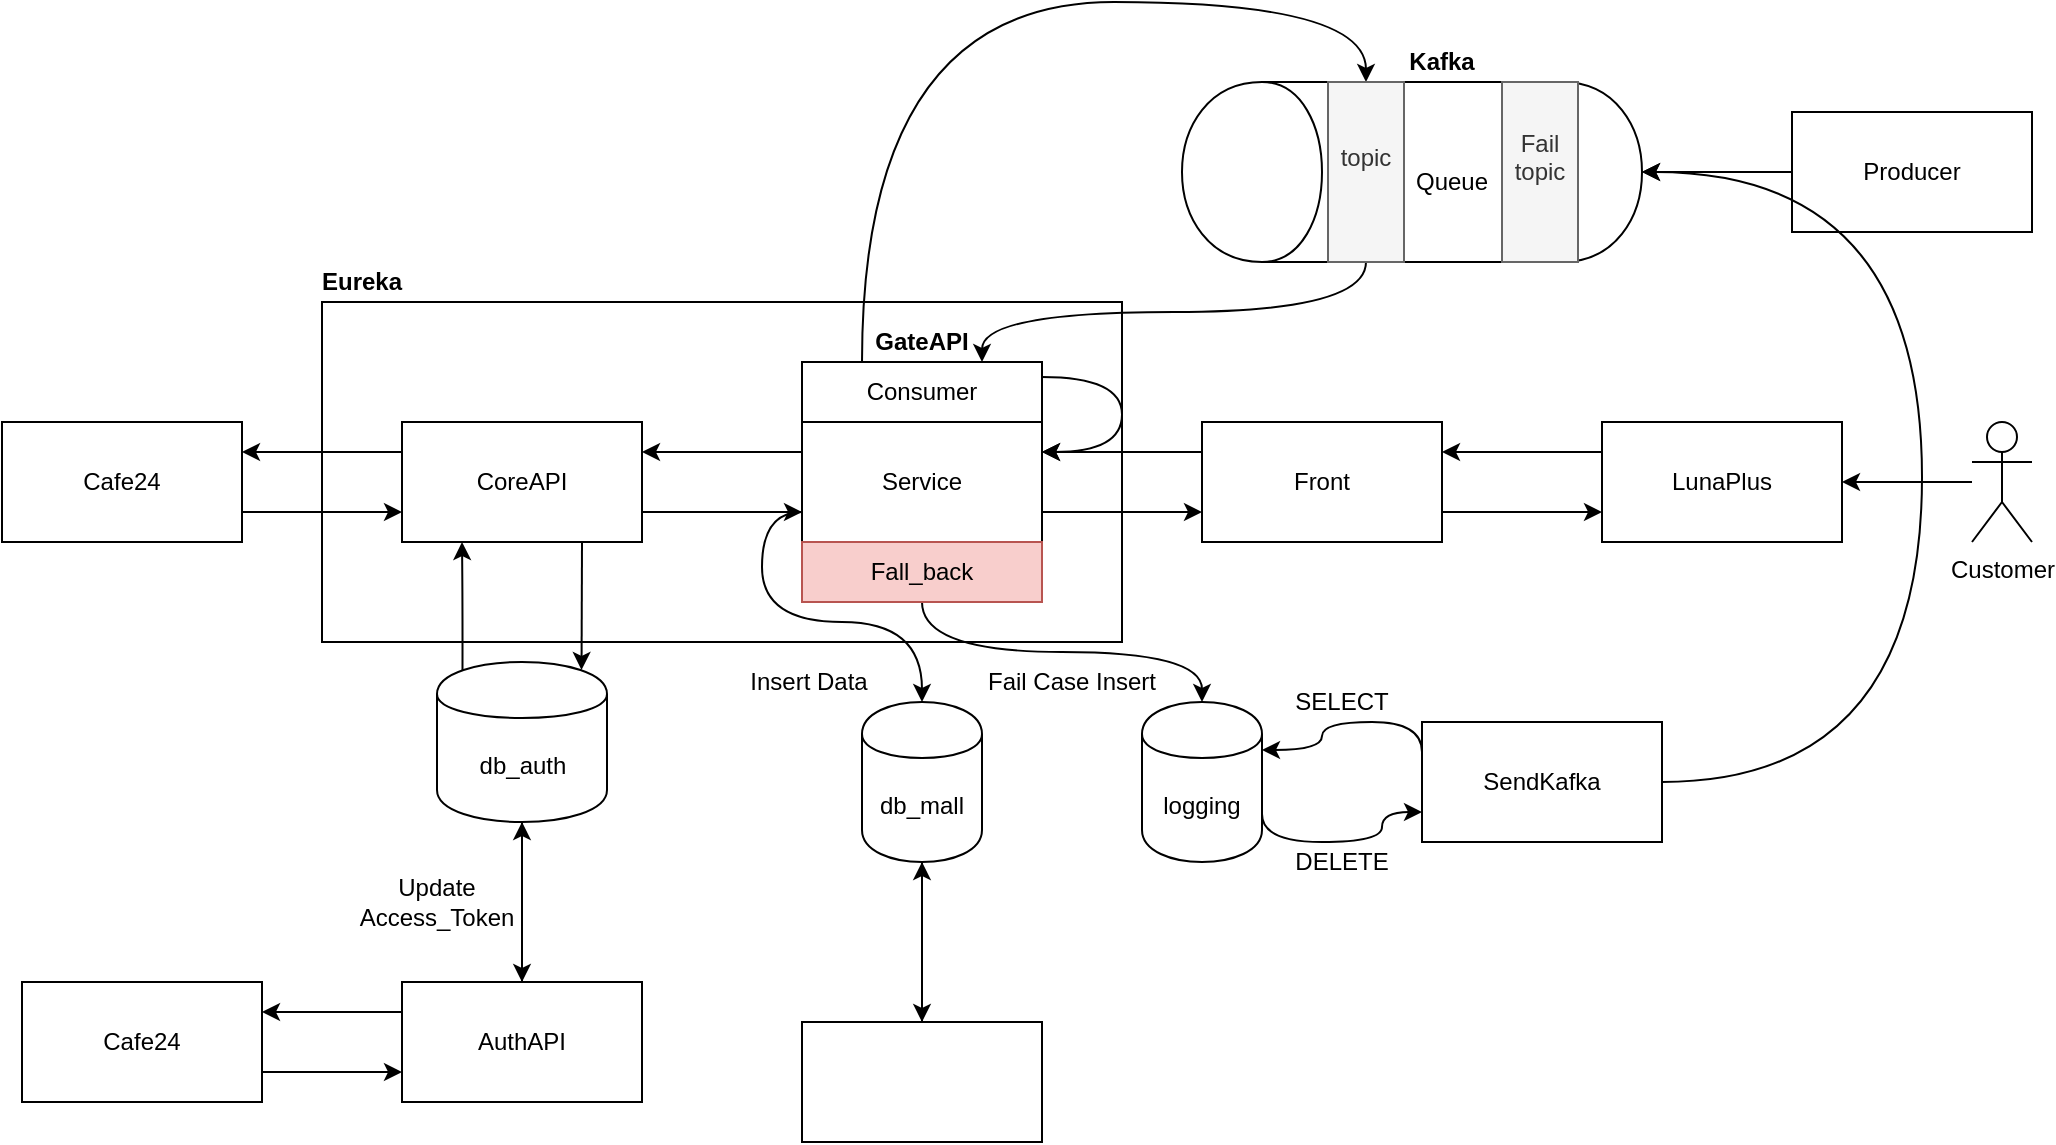<mxfile version="10.6.0" type="github"><diagram id="42ICKAVhLFUYCFlgOfqd" name="Page-1"><mxGraphModel dx="1394" dy="1933" grid="1" gridSize="10" guides="1" tooltips="1" connect="1" arrows="1" fold="1" page="1" pageScale="1" pageWidth="827" pageHeight="1169" math="0" shadow="0"><root><mxCell id="0"/><mxCell id="1" parent="0"/><mxCell id="VjElKDRY21HF93xGervd-64" value="" style="rounded=0;whiteSpace=wrap;html=1;" vertex="1" parent="1"><mxGeometry x="490" y="130" width="400" height="170" as="geometry"/></mxCell><mxCell id="yxk5ylUg4WmJQZPumc39-30" value="" style="shape=cylinder;whiteSpace=wrap;html=1;boundedLbl=1;backgroundOutline=1;rotation=-90;" parent="1" vertex="1"><mxGeometry x="990" y="-50" width="90" height="230" as="geometry"/></mxCell><mxCell id="yxk5ylUg4WmJQZPumc39-11" style="edgeStyle=orthogonalEdgeStyle;rounded=0;orthogonalLoop=1;jettySize=auto;html=1;exitX=1;exitY=0.75;exitDx=0;exitDy=0;entryX=0;entryY=0.75;entryDx=0;entryDy=0;" parent="1" source="yxk5ylUg4WmJQZPumc39-1" target="yxk5ylUg4WmJQZPumc39-2" edge="1"><mxGeometry relative="1" as="geometry"/></mxCell><mxCell id="yxk5ylUg4WmJQZPumc39-1" value="Cafe24" style="rounded=0;whiteSpace=wrap;html=1;" parent="1" vertex="1"><mxGeometry x="330" y="190" width="120" height="60" as="geometry"/></mxCell><mxCell id="VjElKDRY21HF93xGervd-14" value="" style="edgeStyle=orthogonalEdgeStyle;curved=1;rounded=0;orthogonalLoop=1;jettySize=auto;html=1;" edge="1" parent="1" source="VjElKDRY21HF93xGervd-12" target="yxk5ylUg4WmJQZPumc39-22"><mxGeometry relative="1" as="geometry"/></mxCell><mxCell id="VjElKDRY21HF93xGervd-17" style="edgeStyle=orthogonalEdgeStyle;curved=1;rounded=0;orthogonalLoop=1;jettySize=auto;html=1;exitX=0;exitY=0.25;exitDx=0;exitDy=0;entryX=1;entryY=0.25;entryDx=0;entryDy=0;" edge="1" parent="1" source="VjElKDRY21HF93xGervd-12" target="VjElKDRY21HF93xGervd-15"><mxGeometry relative="1" as="geometry"/></mxCell><mxCell id="VjElKDRY21HF93xGervd-12" value="AuthAPI" style="rounded=0;whiteSpace=wrap;html=1;" vertex="1" parent="1"><mxGeometry x="530" y="470" width="120" height="60" as="geometry"/></mxCell><mxCell id="VjElKDRY21HF93xGervd-18" style="edgeStyle=orthogonalEdgeStyle;curved=1;rounded=0;orthogonalLoop=1;jettySize=auto;html=1;exitX=1;exitY=0.75;exitDx=0;exitDy=0;entryX=0;entryY=0.75;entryDx=0;entryDy=0;" edge="1" parent="1" source="VjElKDRY21HF93xGervd-15" target="VjElKDRY21HF93xGervd-12"><mxGeometry relative="1" as="geometry"/></mxCell><mxCell id="VjElKDRY21HF93xGervd-15" value="Cafe24" style="rounded=0;whiteSpace=wrap;html=1;" vertex="1" parent="1"><mxGeometry x="340" y="470" width="120" height="60" as="geometry"/></mxCell><mxCell id="yxk5ylUg4WmJQZPumc39-10" style="edgeStyle=orthogonalEdgeStyle;rounded=0;orthogonalLoop=1;jettySize=auto;html=1;exitX=0;exitY=0.25;exitDx=0;exitDy=0;entryX=1;entryY=0.25;entryDx=0;entryDy=0;" parent="1" source="yxk5ylUg4WmJQZPumc39-2" target="yxk5ylUg4WmJQZPumc39-1" edge="1"><mxGeometry relative="1" as="geometry"/></mxCell><mxCell id="VjElKDRY21HF93xGervd-96" style="edgeStyle=orthogonalEdgeStyle;curved=1;rounded=0;orthogonalLoop=1;jettySize=auto;html=1;exitX=1;exitY=0.75;exitDx=0;exitDy=0;entryX=0;entryY=0.75;entryDx=0;entryDy=0;" edge="1" parent="1" source="yxk5ylUg4WmJQZPumc39-2" target="VjElKDRY21HF93xGervd-87"><mxGeometry relative="1" as="geometry"/></mxCell><mxCell id="VjElKDRY21HF93xGervd-119" style="edgeStyle=orthogonalEdgeStyle;curved=1;rounded=0;orthogonalLoop=1;jettySize=auto;html=1;exitX=0.75;exitY=1;exitDx=0;exitDy=0;entryX=0.85;entryY=0.05;entryDx=0;entryDy=0;entryPerimeter=0;" edge="1" parent="1" source="yxk5ylUg4WmJQZPumc39-2" target="yxk5ylUg4WmJQZPumc39-22"><mxGeometry relative="1" as="geometry"/></mxCell><mxCell id="yxk5ylUg4WmJQZPumc39-2" value="CoreAPI" style="rounded=0;whiteSpace=wrap;html=1;" parent="1" vertex="1"><mxGeometry x="530" y="190" width="120" height="60" as="geometry"/></mxCell><mxCell id="VjElKDRY21HF93xGervd-84" style="edgeStyle=orthogonalEdgeStyle;curved=1;rounded=0;orthogonalLoop=1;jettySize=auto;html=1;exitX=1;exitY=0.75;exitDx=0;exitDy=0;entryX=0;entryY=0.75;entryDx=0;entryDy=0;" edge="1" parent="1" source="yxk5ylUg4WmJQZPumc39-6" target="VjElKDRY21HF93xGervd-4"><mxGeometry relative="1" as="geometry"/></mxCell><mxCell id="VjElKDRY21HF93xGervd-93" style="edgeStyle=orthogonalEdgeStyle;curved=1;rounded=0;orthogonalLoop=1;jettySize=auto;html=1;exitX=0;exitY=0.25;exitDx=0;exitDy=0;entryX=1;entryY=0.25;entryDx=0;entryDy=0;" edge="1" parent="1" source="yxk5ylUg4WmJQZPumc39-6" target="VjElKDRY21HF93xGervd-87"><mxGeometry relative="1" as="geometry"/></mxCell><mxCell id="yxk5ylUg4WmJQZPumc39-6" value="Front" style="rounded=0;whiteSpace=wrap;html=1;" parent="1" vertex="1"><mxGeometry x="930" y="190" width="120" height="60" as="geometry"/></mxCell><mxCell id="VjElKDRY21HF93xGervd-94" style="edgeStyle=orthogonalEdgeStyle;curved=1;rounded=0;orthogonalLoop=1;jettySize=auto;html=1;exitX=1;exitY=0.75;exitDx=0;exitDy=0;entryX=0;entryY=0.75;entryDx=0;entryDy=0;" edge="1" parent="1" source="VjElKDRY21HF93xGervd-87" target="yxk5ylUg4WmJQZPumc39-6"><mxGeometry relative="1" as="geometry"/></mxCell><mxCell id="VjElKDRY21HF93xGervd-95" style="edgeStyle=orthogonalEdgeStyle;curved=1;rounded=0;orthogonalLoop=1;jettySize=auto;html=1;exitX=0;exitY=0.25;exitDx=0;exitDy=0;entryX=1;entryY=0.25;entryDx=0;entryDy=0;" edge="1" parent="1" source="VjElKDRY21HF93xGervd-87" target="yxk5ylUg4WmJQZPumc39-2"><mxGeometry relative="1" as="geometry"/></mxCell><mxCell id="VjElKDRY21HF93xGervd-97" style="edgeStyle=orthogonalEdgeStyle;curved=1;rounded=0;orthogonalLoop=1;jettySize=auto;html=1;exitX=0;exitY=0.75;exitDx=0;exitDy=0;entryX=0.5;entryY=0;entryDx=0;entryDy=0;" edge="1" parent="1" source="VjElKDRY21HF93xGervd-87" target="yxk5ylUg4WmJQZPumc39-16"><mxGeometry relative="1" as="geometry"/></mxCell><mxCell id="VjElKDRY21HF93xGervd-87" value="Service" style="rounded=0;whiteSpace=wrap;html=1;" vertex="1" parent="1"><mxGeometry x="730" y="190" width="120" height="60" as="geometry"/></mxCell><mxCell id="VjElKDRY21HF93xGervd-101" style="edgeStyle=orthogonalEdgeStyle;curved=1;rounded=0;orthogonalLoop=1;jettySize=auto;html=1;exitX=0.25;exitY=0;exitDx=0;exitDy=0;entryX=0.5;entryY=0;entryDx=0;entryDy=0;" edge="1" parent="1" source="VjElKDRY21HF93xGervd-89" target="yxk5ylUg4WmJQZPumc39-35"><mxGeometry relative="1" as="geometry"><Array as="points"><mxPoint x="760" y="-20"/><mxPoint x="1012" y="-20"/></Array></mxGeometry></mxCell><mxCell id="VjElKDRY21HF93xGervd-103" style="edgeStyle=orthogonalEdgeStyle;curved=1;rounded=0;orthogonalLoop=1;jettySize=auto;html=1;exitX=1;exitY=0.25;exitDx=0;exitDy=0;entryX=1;entryY=0.25;entryDx=0;entryDy=0;" edge="1" parent="1" source="VjElKDRY21HF93xGervd-89" target="VjElKDRY21HF93xGervd-87"><mxGeometry relative="1" as="geometry"><Array as="points"><mxPoint x="890" y="168"/><mxPoint x="890" y="205"/></Array></mxGeometry></mxCell><mxCell id="VjElKDRY21HF93xGervd-89" value="Consumer" style="rounded=0;whiteSpace=wrap;html=1;" vertex="1" parent="1"><mxGeometry x="730" y="160" width="120" height="30" as="geometry"/></mxCell><mxCell id="VjElKDRY21HF93xGervd-83" style="edgeStyle=orthogonalEdgeStyle;curved=1;rounded=0;orthogonalLoop=1;jettySize=auto;html=1;exitX=0;exitY=0.25;exitDx=0;exitDy=0;entryX=1;entryY=0.25;entryDx=0;entryDy=0;" edge="1" parent="1" source="VjElKDRY21HF93xGervd-4" target="yxk5ylUg4WmJQZPumc39-6"><mxGeometry relative="1" as="geometry"/></mxCell><mxCell id="VjElKDRY21HF93xGervd-4" value="LunaPlus" style="rounded=0;whiteSpace=wrap;html=1;" vertex="1" parent="1"><mxGeometry x="1130" y="190" width="120" height="60" as="geometry"/></mxCell><mxCell id="VjElKDRY21HF93xGervd-55" value="" style="edgeStyle=orthogonalEdgeStyle;curved=1;rounded=0;orthogonalLoop=1;jettySize=auto;html=1;" edge="1" parent="1" source="yxk5ylUg4WmJQZPumc39-16"><mxGeometry relative="1" as="geometry"><mxPoint x="790" y="490" as="targetPoint"/></mxGeometry></mxCell><mxCell id="yxk5ylUg4WmJQZPumc39-16" value="db_mall" style="shape=cylinder;whiteSpace=wrap;html=1;boundedLbl=1;backgroundOutline=1;" parent="1" vertex="1"><mxGeometry x="760" y="330" width="60" height="80" as="geometry"/></mxCell><mxCell id="VjElKDRY21HF93xGervd-27" style="edgeStyle=orthogonalEdgeStyle;curved=1;rounded=0;orthogonalLoop=1;jettySize=auto;html=1;exitX=1;exitY=0.7;exitDx=0;exitDy=0;entryX=0;entryY=0.75;entryDx=0;entryDy=0;" edge="1" parent="1" source="yxk5ylUg4WmJQZPumc39-17" target="VjElKDRY21HF93xGervd-19"><mxGeometry relative="1" as="geometry"><Array as="points"><mxPoint x="960" y="400"/><mxPoint x="1020" y="400"/><mxPoint x="1020" y="385"/></Array></mxGeometry></mxCell><mxCell id="yxk5ylUg4WmJQZPumc39-17" value="logging" style="shape=cylinder;whiteSpace=wrap;html=1;boundedLbl=1;backgroundOutline=1;" parent="1" vertex="1"><mxGeometry x="900" y="330" width="60" height="80" as="geometry"/></mxCell><mxCell id="VjElKDRY21HF93xGervd-115" value="" style="edgeStyle=orthogonalEdgeStyle;curved=1;rounded=0;orthogonalLoop=1;jettySize=auto;html=1;" edge="1" parent="1" source="yxk5ylUg4WmJQZPumc39-22"><mxGeometry relative="1" as="geometry"><mxPoint x="590" y="470" as="targetPoint"/></mxGeometry></mxCell><mxCell id="VjElKDRY21HF93xGervd-120" style="edgeStyle=orthogonalEdgeStyle;curved=1;rounded=0;orthogonalLoop=1;jettySize=auto;html=1;exitX=0.15;exitY=0.05;exitDx=0;exitDy=0;exitPerimeter=0;entryX=0.25;entryY=1;entryDx=0;entryDy=0;" edge="1" parent="1" source="yxk5ylUg4WmJQZPumc39-22" target="yxk5ylUg4WmJQZPumc39-2"><mxGeometry relative="1" as="geometry"/></mxCell><mxCell id="yxk5ylUg4WmJQZPumc39-22" value="db_auth" style="shape=cylinder;whiteSpace=wrap;html=1;boundedLbl=1;backgroundOutline=1;" parent="1" vertex="1"><mxGeometry x="547.5" y="310" width="85" height="80" as="geometry"/></mxCell><mxCell id="VjElKDRY21HF93xGervd-102" style="edgeStyle=orthogonalEdgeStyle;curved=1;rounded=0;orthogonalLoop=1;jettySize=auto;html=1;exitX=0.5;exitY=1;exitDx=0;exitDy=0;entryX=0.75;entryY=0;entryDx=0;entryDy=0;" edge="1" parent="1" source="yxk5ylUg4WmJQZPumc39-35" target="VjElKDRY21HF93xGervd-89"><mxGeometry relative="1" as="geometry"/></mxCell><mxCell id="yxk5ylUg4WmJQZPumc39-35" value="topic&lt;br&gt;&lt;br&gt;" style="rounded=0;whiteSpace=wrap;html=1;fillColor=#f5f5f5;strokeColor=#666666;fontColor=#333333;" parent="1" vertex="1"><mxGeometry x="993" y="20" width="38" height="90" as="geometry"/></mxCell><mxCell id="yxk5ylUg4WmJQZPumc39-47" style="edgeStyle=orthogonalEdgeStyle;curved=1;rounded=0;orthogonalLoop=1;jettySize=auto;html=1;exitX=0;exitY=0.5;exitDx=0;exitDy=0;entryX=0.5;entryY=1;entryDx=0;entryDy=0;" parent="1" source="yxk5ylUg4WmJQZPumc39-44" target="yxk5ylUg4WmJQZPumc39-30" edge="1"><mxGeometry relative="1" as="geometry"/></mxCell><mxCell id="yxk5ylUg4WmJQZPumc39-44" value="Producer&lt;br&gt;" style="rounded=0;whiteSpace=wrap;html=1;" parent="1" vertex="1"><mxGeometry x="1225" y="35" width="120" height="60" as="geometry"/></mxCell><mxCell id="yxk5ylUg4WmJQZPumc39-48" value="Queue" style="text;html=1;strokeColor=none;fillColor=none;align=center;verticalAlign=middle;whiteSpace=wrap;rounded=0;" parent="1" vertex="1"><mxGeometry x="1035" y="60" width="40" height="20" as="geometry"/></mxCell><mxCell id="VjElKDRY21HF93xGervd-38" style="edgeStyle=none;rounded=0;orthogonalLoop=1;jettySize=auto;html=1;entryX=1;entryY=0.5;entryDx=0;entryDy=0;" edge="1" parent="1" source="yxk5ylUg4WmJQZPumc39-55" target="VjElKDRY21HF93xGervd-4"><mxGeometry relative="1" as="geometry"/></mxCell><mxCell id="yxk5ylUg4WmJQZPumc39-55" value="Customer" style="shape=umlActor;verticalLabelPosition=bottom;labelBackgroundColor=#ffffff;verticalAlign=top;html=1;outlineConnect=0;" parent="1" vertex="1"><mxGeometry x="1315" y="190" width="30" height="60" as="geometry"/></mxCell><mxCell id="VjElKDRY21HF93xGervd-22" style="edgeStyle=orthogonalEdgeStyle;curved=1;rounded=0;orthogonalLoop=1;jettySize=auto;html=1;exitX=1;exitY=0.5;exitDx=0;exitDy=0;entryX=0.5;entryY=1;entryDx=0;entryDy=0;" edge="1" parent="1" source="VjElKDRY21HF93xGervd-19" target="yxk5ylUg4WmJQZPumc39-30"><mxGeometry relative="1" as="geometry"><Array as="points"><mxPoint x="1290" y="370"/><mxPoint x="1290" y="65"/></Array></mxGeometry></mxCell><mxCell id="VjElKDRY21HF93xGervd-28" style="edgeStyle=orthogonalEdgeStyle;curved=1;rounded=0;orthogonalLoop=1;jettySize=auto;html=1;exitX=0;exitY=0.25;exitDx=0;exitDy=0;entryX=1;entryY=0.3;entryDx=0;entryDy=0;" edge="1" parent="1" source="VjElKDRY21HF93xGervd-19" target="yxk5ylUg4WmJQZPumc39-17"><mxGeometry relative="1" as="geometry"><Array as="points"><mxPoint x="1040" y="340"/><mxPoint x="990" y="340"/><mxPoint x="990" y="354"/></Array></mxGeometry></mxCell><mxCell id="VjElKDRY21HF93xGervd-19" value="SendKafka" style="rounded=0;whiteSpace=wrap;html=1;" vertex="1" parent="1"><mxGeometry x="1040" y="340" width="120" height="60" as="geometry"/></mxCell><mxCell id="VjElKDRY21HF93xGervd-29" value="GateAPI" style="text;html=1;strokeColor=none;fillColor=none;align=center;verticalAlign=middle;whiteSpace=wrap;rounded=0;fontStyle=1" vertex="1" parent="1"><mxGeometry x="730" y="140" width="120" height="20" as="geometry"/></mxCell><mxCell id="VjElKDRY21HF93xGervd-50" value="SELECT" style="text;html=1;strokeColor=none;fillColor=none;align=center;verticalAlign=middle;whiteSpace=wrap;rounded=0;" vertex="1" parent="1"><mxGeometry x="980" y="320" width="40" height="20" as="geometry"/></mxCell><mxCell id="VjElKDRY21HF93xGervd-52" value="DELETE" style="text;html=1;strokeColor=none;fillColor=none;align=center;verticalAlign=middle;whiteSpace=wrap;rounded=0;" vertex="1" parent="1"><mxGeometry x="980" y="400" width="40" height="20" as="geometry"/></mxCell><mxCell id="VjElKDRY21HF93xGervd-116" value="" style="edgeStyle=orthogonalEdgeStyle;curved=1;rounded=0;orthogonalLoop=1;jettySize=auto;html=1;" edge="1" parent="1" source="VjElKDRY21HF93xGervd-58" target="yxk5ylUg4WmJQZPumc39-16"><mxGeometry relative="1" as="geometry"/></mxCell><mxCell id="VjElKDRY21HF93xGervd-58" value="" style="rounded=0;whiteSpace=wrap;html=1;" vertex="1" parent="1"><mxGeometry x="730" y="490" width="120" height="60" as="geometry"/></mxCell><mxCell id="VjElKDRY21HF93xGervd-86" value="Update Access_Token" style="text;html=1;strokeColor=none;fillColor=none;align=center;verticalAlign=middle;whiteSpace=wrap;rounded=0;" vertex="1" parent="1"><mxGeometry x="504" y="420" width="87" height="20" as="geometry"/></mxCell><mxCell id="VjElKDRY21HF93xGervd-98" style="edgeStyle=orthogonalEdgeStyle;curved=1;rounded=0;orthogonalLoop=1;jettySize=auto;html=1;exitX=0.5;exitY=1;exitDx=0;exitDy=0;entryX=0.5;entryY=0;entryDx=0;entryDy=0;" edge="1" parent="1" source="VjElKDRY21HF93xGervd-92" target="yxk5ylUg4WmJQZPumc39-17"><mxGeometry relative="1" as="geometry"/></mxCell><mxCell id="VjElKDRY21HF93xGervd-92" value="Fall_back" style="rounded=0;whiteSpace=wrap;html=1;fillColor=#f8cecc;strokeColor=#b85450;" vertex="1" parent="1"><mxGeometry x="730" y="250" width="120" height="30" as="geometry"/></mxCell><mxCell id="VjElKDRY21HF93xGervd-99" value="Insert Data" style="text;html=1;strokeColor=none;fillColor=none;align=center;verticalAlign=middle;whiteSpace=wrap;rounded=0;" vertex="1" parent="1"><mxGeometry x="690" y="310" width="87" height="20" as="geometry"/></mxCell><mxCell id="VjElKDRY21HF93xGervd-100" value="Fail Case Insert" style="text;html=1;strokeColor=none;fillColor=none;align=center;verticalAlign=middle;whiteSpace=wrap;rounded=0;" vertex="1" parent="1"><mxGeometry x="820" y="310" width="90" height="20" as="geometry"/></mxCell><mxCell id="VjElKDRY21HF93xGervd-104" value="Fail&lt;br&gt;topic&lt;br&gt;&lt;br&gt;" style="rounded=0;whiteSpace=wrap;html=1;fillColor=#f5f5f5;strokeColor=#666666;fontColor=#333333;" vertex="1" parent="1"><mxGeometry x="1080" y="20" width="38" height="90" as="geometry"/></mxCell><mxCell id="VjElKDRY21HF93xGervd-121" value="Eureka" style="text;html=1;strokeColor=none;fillColor=none;align=center;verticalAlign=middle;whiteSpace=wrap;rounded=0;fontStyle=1" vertex="1" parent="1"><mxGeometry x="490" y="110" width="40" height="20" as="geometry"/></mxCell><mxCell id="VjElKDRY21HF93xGervd-122" value="Kafka" style="text;html=1;strokeColor=none;fillColor=none;align=center;verticalAlign=middle;whiteSpace=wrap;rounded=0;fontStyle=1" vertex="1" parent="1"><mxGeometry x="1030" width="40" height="20" as="geometry"/></mxCell></root></mxGraphModel></diagram></mxfile>